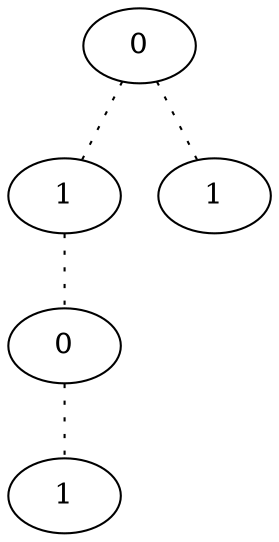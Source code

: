 graph {
a0[label=0];
a1[label=1];
a2[label=0];
a3[label=1];
a4[label=1];
a0 -- a1 [style=dotted];
a0 -- a4 [style=dotted];
a1 -- a2 [style=dotted];
a2 -- a3 [style=dotted];
}
